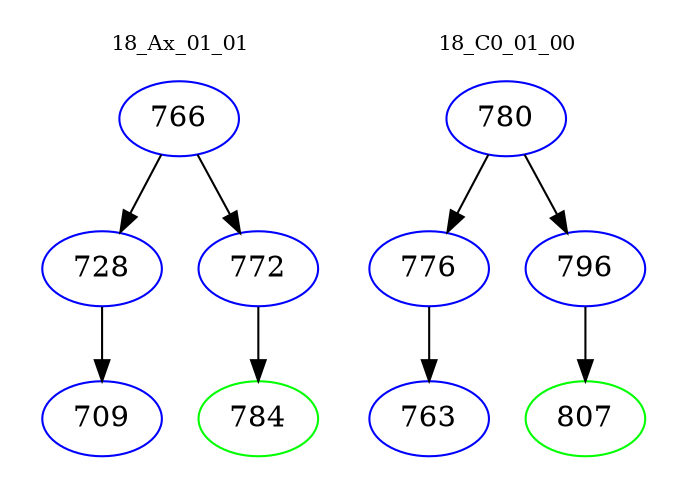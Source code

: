 digraph{
subgraph cluster_0 {
color = white
label = "18_Ax_01_01";
fontsize=10;
T0_766 [label="766", color="blue"]
T0_766 -> T0_728 [color="black"]
T0_728 [label="728", color="blue"]
T0_728 -> T0_709 [color="black"]
T0_709 [label="709", color="blue"]
T0_766 -> T0_772 [color="black"]
T0_772 [label="772", color="blue"]
T0_772 -> T0_784 [color="black"]
T0_784 [label="784", color="green"]
}
subgraph cluster_1 {
color = white
label = "18_C0_01_00";
fontsize=10;
T1_780 [label="780", color="blue"]
T1_780 -> T1_776 [color="black"]
T1_776 [label="776", color="blue"]
T1_776 -> T1_763 [color="black"]
T1_763 [label="763", color="blue"]
T1_780 -> T1_796 [color="black"]
T1_796 [label="796", color="blue"]
T1_796 -> T1_807 [color="black"]
T1_807 [label="807", color="green"]
}
}
